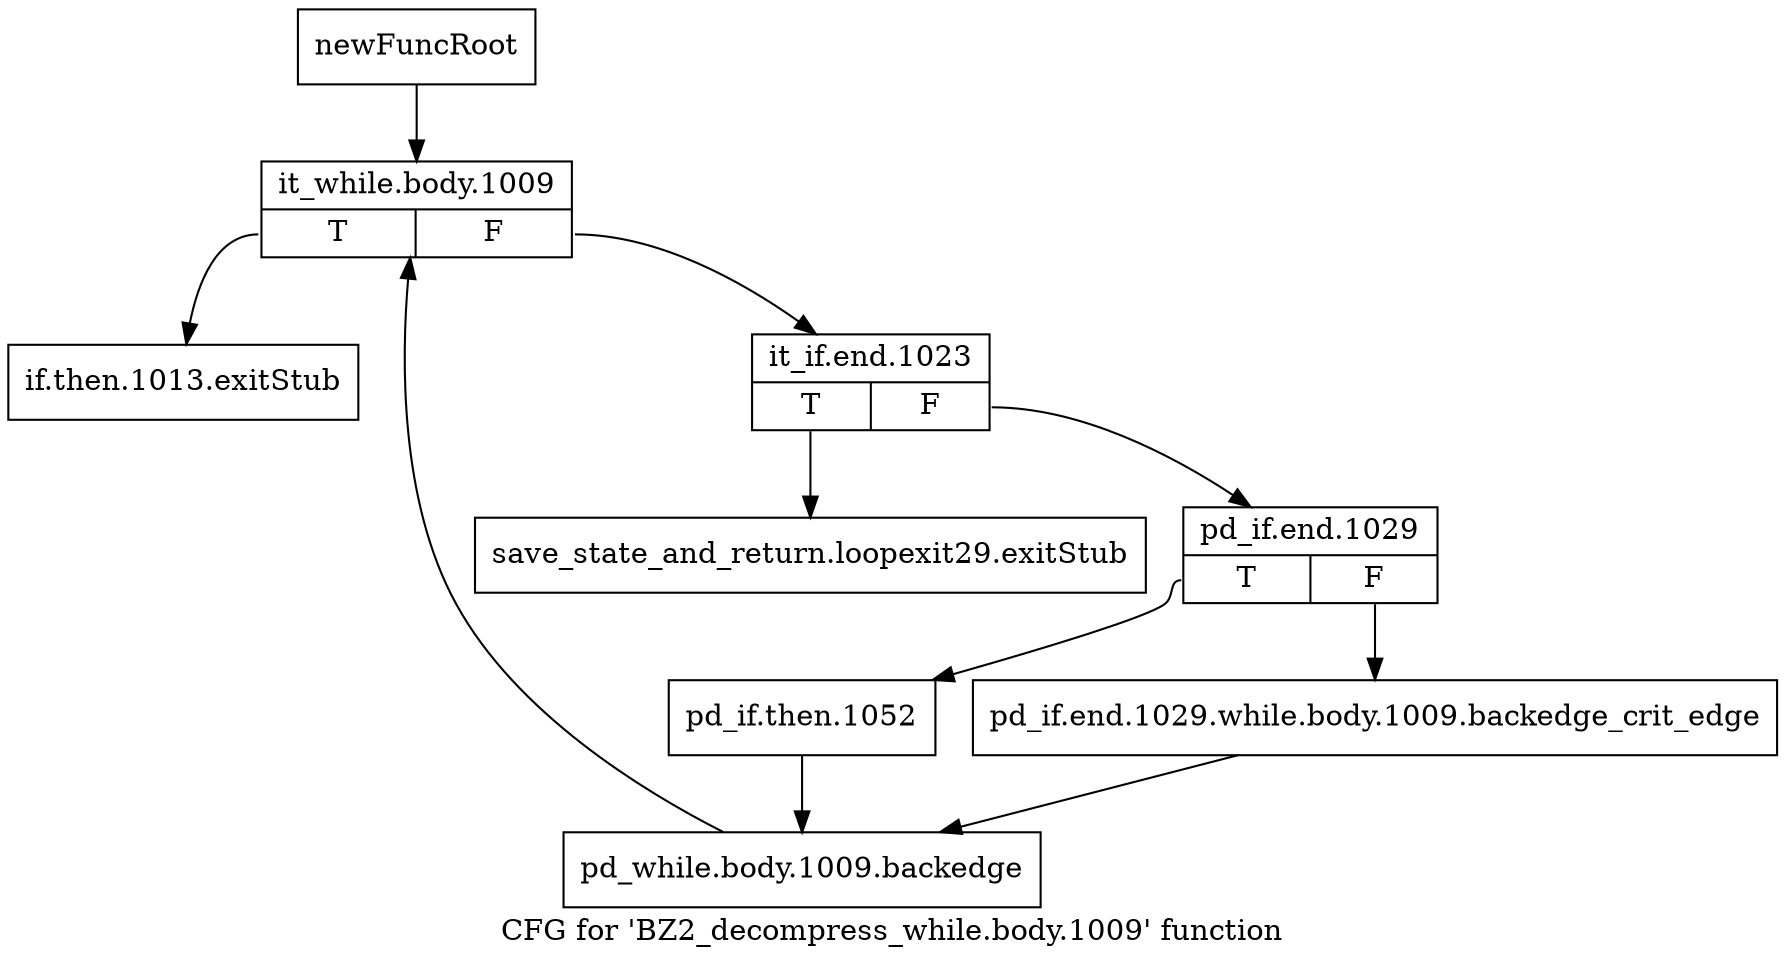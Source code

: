digraph "CFG for 'BZ2_decompress_while.body.1009' function" {
	label="CFG for 'BZ2_decompress_while.body.1009' function";

	Node0x198e140 [shape=record,label="{newFuncRoot}"];
	Node0x198e140 -> Node0x198e230;
	Node0x198e190 [shape=record,label="{if.then.1013.exitStub}"];
	Node0x198e1e0 [shape=record,label="{save_state_and_return.loopexit29.exitStub}"];
	Node0x198e230 [shape=record,label="{it_while.body.1009|{<s0>T|<s1>F}}"];
	Node0x198e230:s0 -> Node0x198e190;
	Node0x198e230:s1 -> Node0x198e280;
	Node0x198e280 [shape=record,label="{it_if.end.1023|{<s0>T|<s1>F}}"];
	Node0x198e280:s0 -> Node0x198e1e0;
	Node0x198e280:s1 -> Node0x198e2d0;
	Node0x198e2d0 [shape=record,label="{pd_if.end.1029|{<s0>T|<s1>F}}"];
	Node0x198e2d0:s0 -> Node0x198e370;
	Node0x198e2d0:s1 -> Node0x198e320;
	Node0x198e320 [shape=record,label="{pd_if.end.1029.while.body.1009.backedge_crit_edge}"];
	Node0x198e320 -> Node0x198e3c0;
	Node0x198e370 [shape=record,label="{pd_if.then.1052}"];
	Node0x198e370 -> Node0x198e3c0;
	Node0x198e3c0 [shape=record,label="{pd_while.body.1009.backedge}"];
	Node0x198e3c0 -> Node0x198e230;
}
